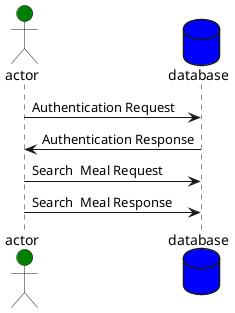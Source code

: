 @startuml ExpressFoodSequences

actor actor as Customer #Green
database database as ExpressFood #Blue

Customer  -> ExpressFood: Authentication Request
ExpressFood -> Customer: Authentication Response

Customer  -> ExpressFood: Search  Meal Request
Customer  -> ExpressFood: Search  Meal Response

@enduml